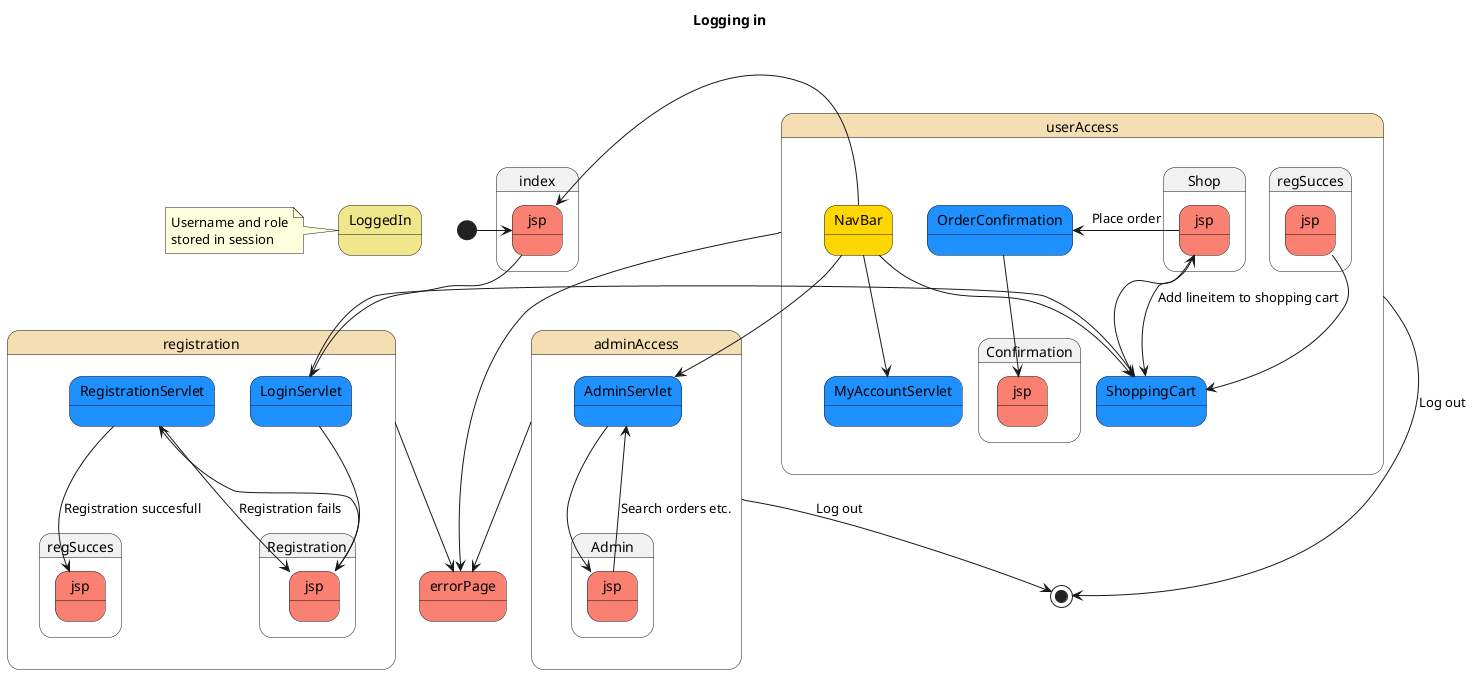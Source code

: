 @startuml

Title Logging in

State LoggedIn #Khaki

note left of LoggedIn
Username and role
stored in session
end note

[*] -> index.jsp

state registration #Wheat {

index.jsp #Salmon --> LoginServlet #DodgerBlue
LoginServlet --> Registration.jsp #Salmon
Registration.jsp --> RegistrationServlet #DodgerBlue
RegistrationServlet --> Registration.jsp : Registration fails
RegistrationServlet --> regSucces.jsp #Salmon  : Registration succesfull
}

state userAccess #Wheat {
LoginServlet #DodgerBlue --> ShoppingCart #DodgerBlue
regSucces.jsp #Salmon --> ShoppingCart
ShoppingCart --> Shop.jsp
Shop.jsp #Salmon --> ShoppingCart : Add lineitem to shopping cart
Shop.jsp -> OrderConfirmation : Place order
OrderConfirmation #DodgerBlue --> Confirmation.jsp #Salmon

NavBar #Gold --> index.jsp
NavBar --> MyAccountServlet #DodgerBlue
NavBar --> ShoppingCart

}

state adminAccess #Wheat {
NavBar --> AdminServlet #DodgerBlue
AdminServlet --> Admin.jsp 
Admin.jsp #Salmon --> AdminServlet : Search orders etc.
}

userAccess --> [*] : Log out
adminAccess --> [*] : Log out

registration --> errorPage #Salmon
userAccess --> errorPage
adminAccess --> errorPage
@enduml